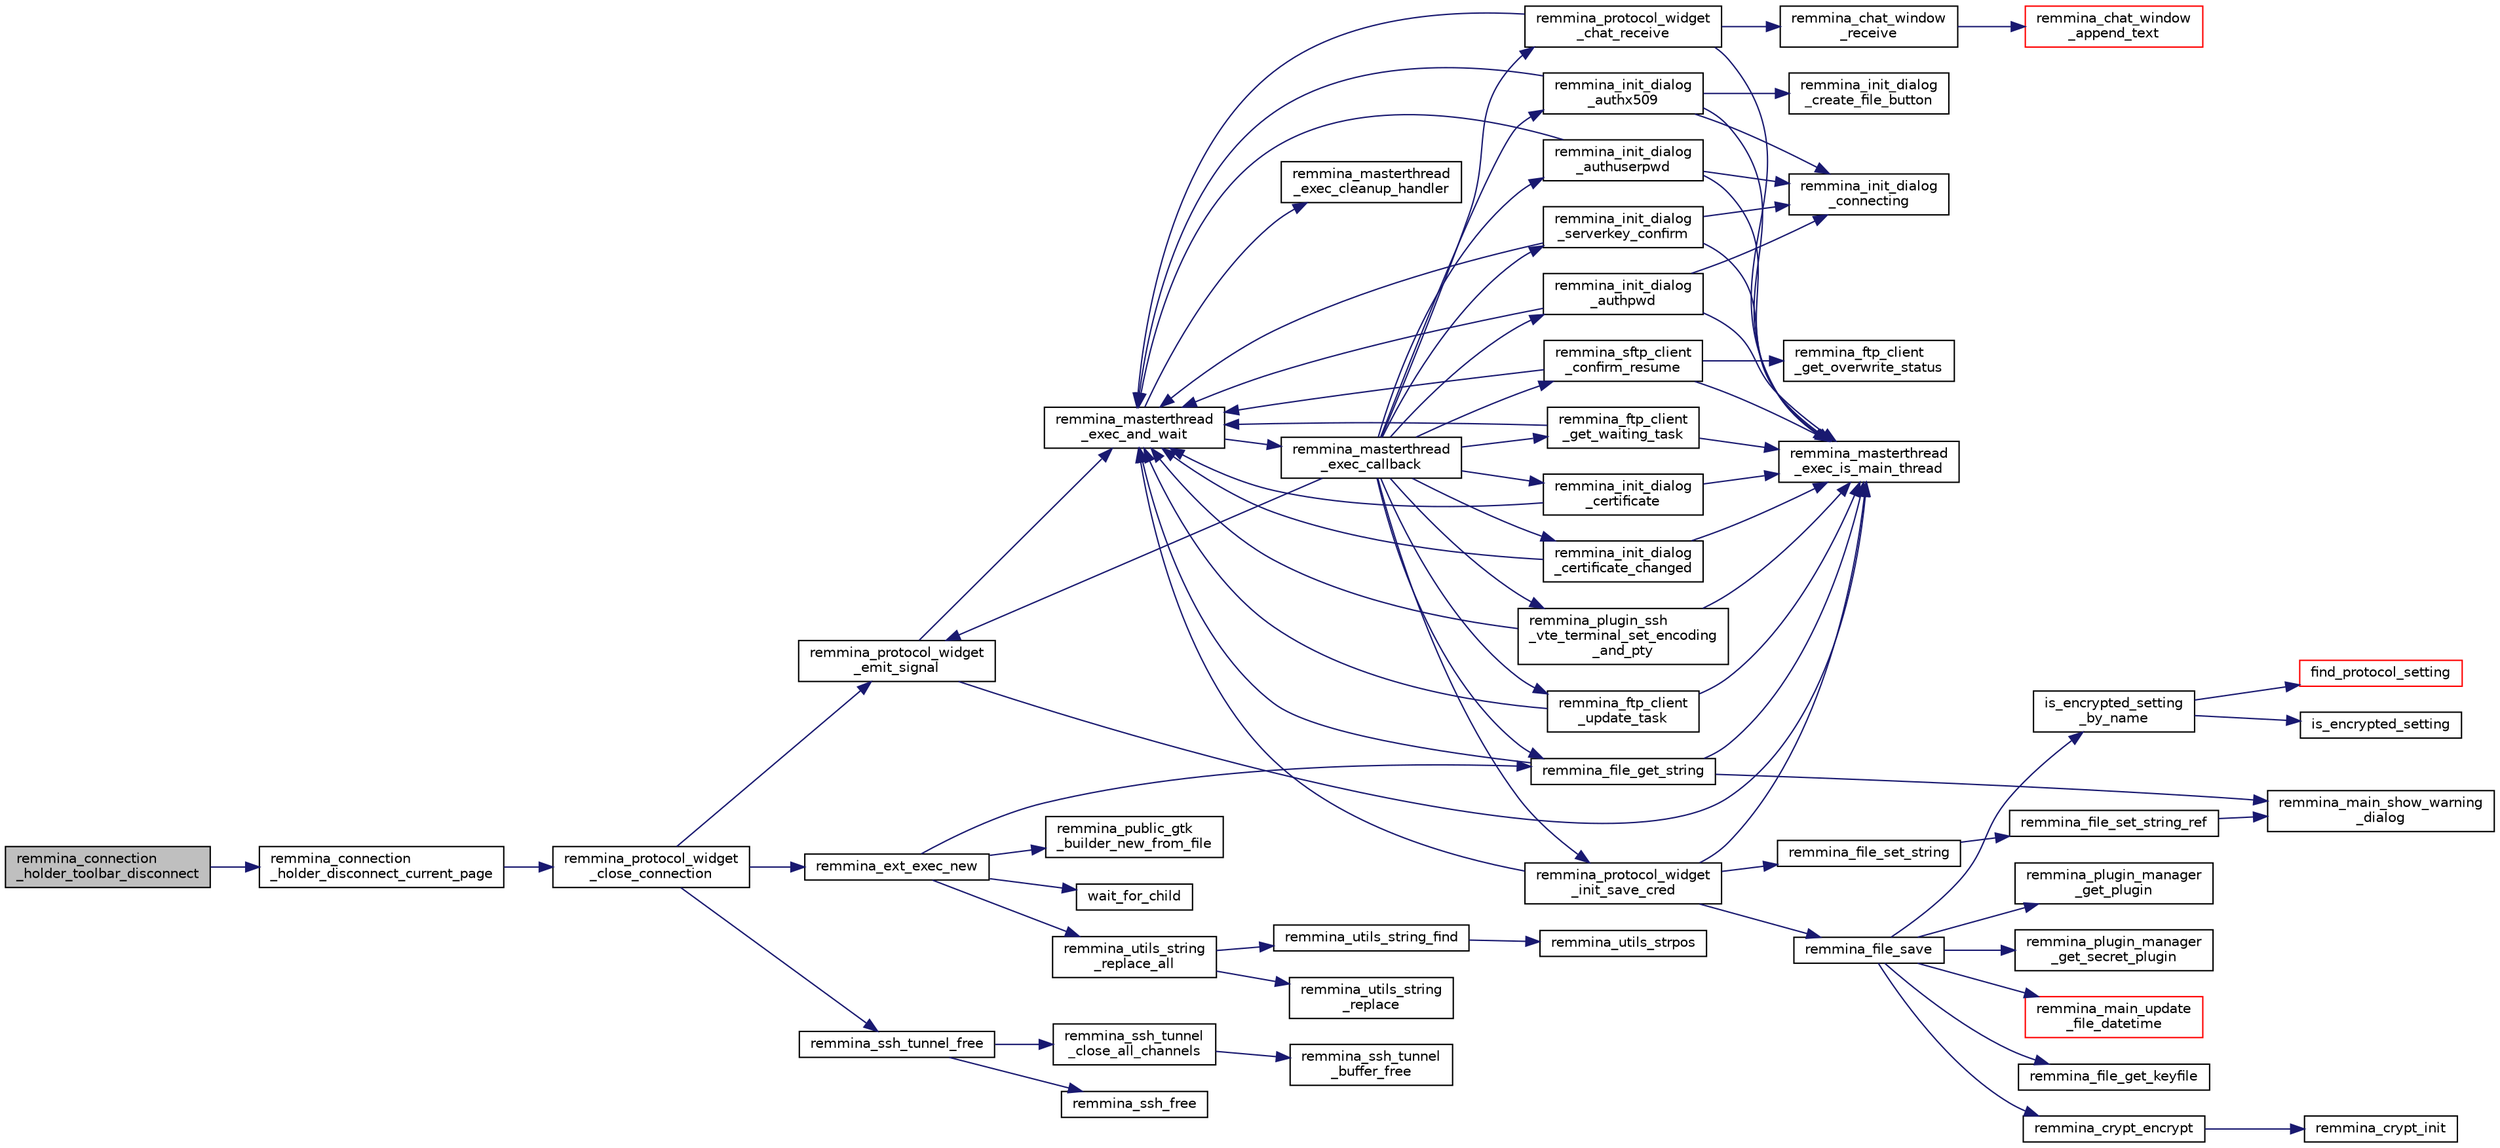 digraph "remmina_connection_holder_toolbar_disconnect"
{
  edge [fontname="Helvetica",fontsize="10",labelfontname="Helvetica",labelfontsize="10"];
  node [fontname="Helvetica",fontsize="10",shape=record];
  rankdir="LR";
  Node6339 [label="remmina_connection\l_holder_toolbar_disconnect",height=0.2,width=0.4,color="black", fillcolor="grey75", style="filled", fontcolor="black"];
  Node6339 -> Node6340 [color="midnightblue",fontsize="10",style="solid",fontname="Helvetica"];
  Node6340 [label="remmina_connection\l_holder_disconnect_current_page",height=0.2,width=0.4,color="black", fillcolor="white", style="filled",URL="$remmina__connection__window_8c.html#a1e4264610577737355a72e95d37787f7"];
  Node6340 -> Node6341 [color="midnightblue",fontsize="10",style="solid",fontname="Helvetica"];
  Node6341 [label="remmina_protocol_widget\l_close_connection",height=0.2,width=0.4,color="black", fillcolor="white", style="filled",URL="$remmina__protocol__widget_8c.html#a326a430fe4d298e3564d9fd5b7945a82"];
  Node6341 -> Node6342 [color="midnightblue",fontsize="10",style="solid",fontname="Helvetica"];
  Node6342 [label="remmina_protocol_widget\l_emit_signal",height=0.2,width=0.4,color="black", fillcolor="white", style="filled",URL="$remmina__protocol__widget_8c.html#ac3e5a7f14aef4adb2e57d35e9c180b3b"];
  Node6342 -> Node6343 [color="midnightblue",fontsize="10",style="solid",fontname="Helvetica"];
  Node6343 [label="remmina_masterthread\l_exec_is_main_thread",height=0.2,width=0.4,color="black", fillcolor="white", style="filled",URL="$remmina__masterthread__exec_8c.html#a3a52e863a3a3da6da6bb5d36c13b7ff4"];
  Node6342 -> Node6344 [color="midnightblue",fontsize="10",style="solid",fontname="Helvetica"];
  Node6344 [label="remmina_masterthread\l_exec_and_wait",height=0.2,width=0.4,color="black", fillcolor="white", style="filled",URL="$remmina__masterthread__exec_8c.html#a14628c2470cac50e87916a70ea05c97d"];
  Node6344 -> Node6345 [color="midnightblue",fontsize="10",style="solid",fontname="Helvetica"];
  Node6345 [label="remmina_masterthread\l_exec_cleanup_handler",height=0.2,width=0.4,color="black", fillcolor="white", style="filled",URL="$remmina__masterthread__exec_8c.html#a94985f15fd0d27c037824ee90b0ecd3c"];
  Node6344 -> Node6346 [color="midnightblue",fontsize="10",style="solid",fontname="Helvetica"];
  Node6346 [label="remmina_masterthread\l_exec_callback",height=0.2,width=0.4,color="black", fillcolor="white", style="filled",URL="$remmina__masterthread__exec_8c.html#ae5c4d736f1856249c255430e010a179f"];
  Node6346 -> Node6347 [color="midnightblue",fontsize="10",style="solid",fontname="Helvetica"];
  Node6347 [label="remmina_protocol_widget\l_init_save_cred",height=0.2,width=0.4,color="black", fillcolor="white", style="filled",URL="$remmina__protocol__widget_8c.html#a7ac09ee83afa8a1a60cadf56b0ec83a6"];
  Node6347 -> Node6343 [color="midnightblue",fontsize="10",style="solid",fontname="Helvetica"];
  Node6347 -> Node6344 [color="midnightblue",fontsize="10",style="solid",fontname="Helvetica"];
  Node6347 -> Node6348 [color="midnightblue",fontsize="10",style="solid",fontname="Helvetica"];
  Node6348 [label="remmina_file_set_string",height=0.2,width=0.4,color="black", fillcolor="white", style="filled",URL="$remmina__file_8c.html#a85ca1ca2d0bf9ef29e490c6f4527a954"];
  Node6348 -> Node6349 [color="midnightblue",fontsize="10",style="solid",fontname="Helvetica"];
  Node6349 [label="remmina_file_set_string_ref",height=0.2,width=0.4,color="black", fillcolor="white", style="filled",URL="$remmina__file_8c.html#a74951c1067a1a5e1341f5e1c1206dec6"];
  Node6349 -> Node6350 [color="midnightblue",fontsize="10",style="solid",fontname="Helvetica"];
  Node6350 [label="remmina_main_show_warning\l_dialog",height=0.2,width=0.4,color="black", fillcolor="white", style="filled",URL="$remmina__main_8c.html#ad99b9c0bf2fa8c166a8b4a09e06ffdf7"];
  Node6347 -> Node6351 [color="midnightblue",fontsize="10",style="solid",fontname="Helvetica"];
  Node6351 [label="remmina_file_save",height=0.2,width=0.4,color="black", fillcolor="white", style="filled",URL="$remmina__file_8c.html#a8c893a5deec9bc446bd89cc9973416c7"];
  Node6351 -> Node6352 [color="midnightblue",fontsize="10",style="solid",fontname="Helvetica"];
  Node6352 [label="remmina_file_get_keyfile",height=0.2,width=0.4,color="black", fillcolor="white", style="filled",URL="$remmina__file_8c.html#a89ec355adbf6e03ad16d7faf810af46f"];
  Node6351 -> Node6353 [color="midnightblue",fontsize="10",style="solid",fontname="Helvetica"];
  Node6353 [label="remmina_plugin_manager\l_get_plugin",height=0.2,width=0.4,color="black", fillcolor="white", style="filled",URL="$remmina__plugin__manager_8c.html#a3872c8656a8a3d5147bcc603471c1932"];
  Node6351 -> Node6354 [color="midnightblue",fontsize="10",style="solid",fontname="Helvetica"];
  Node6354 [label="remmina_plugin_manager\l_get_secret_plugin",height=0.2,width=0.4,color="black", fillcolor="white", style="filled",URL="$remmina__plugin__manager_8c.html#ad380a98f6624aa8c830015c8b428b7b4"];
  Node6351 -> Node6355 [color="midnightblue",fontsize="10",style="solid",fontname="Helvetica"];
  Node6355 [label="is_encrypted_setting\l_by_name",height=0.2,width=0.4,color="black", fillcolor="white", style="filled",URL="$remmina__file_8c.html#a72580559fa04082418a993fec4c77281"];
  Node6355 -> Node6356 [color="midnightblue",fontsize="10",style="solid",fontname="Helvetica"];
  Node6356 [label="find_protocol_setting",height=0.2,width=0.4,color="red", fillcolor="white", style="filled",URL="$remmina__file_8c.html#acc88ee6f5ba73bf9c3b05ab9368c952f"];
  Node6355 -> Node6358 [color="midnightblue",fontsize="10",style="solid",fontname="Helvetica"];
  Node6358 [label="is_encrypted_setting",height=0.2,width=0.4,color="black", fillcolor="white", style="filled",URL="$remmina__file_8c.html#a29920ae737817d3f6c673bacbbf11ca1"];
  Node6351 -> Node6359 [color="midnightblue",fontsize="10",style="solid",fontname="Helvetica"];
  Node6359 [label="remmina_crypt_encrypt",height=0.2,width=0.4,color="black", fillcolor="white", style="filled",URL="$remmina__crypt_8c.html#aa02cf0fed3eb68d6a89815c3ba3bf7b1"];
  Node6359 -> Node6360 [color="midnightblue",fontsize="10",style="solid",fontname="Helvetica"];
  Node6360 [label="remmina_crypt_init",height=0.2,width=0.4,color="black", fillcolor="white", style="filled",URL="$remmina__crypt_8c.html#ae097c169aefdd5d83a57fc1bde511171"];
  Node6351 -> Node6361 [color="midnightblue",fontsize="10",style="solid",fontname="Helvetica"];
  Node6361 [label="remmina_main_update\l_file_datetime",height=0.2,width=0.4,color="red", fillcolor="white", style="filled",URL="$remmina__main_8c.html#a5ae0372dafe41f96a09097c07d1b270a"];
  Node6346 -> Node6395 [color="midnightblue",fontsize="10",style="solid",fontname="Helvetica"];
  Node6395 [label="remmina_protocol_widget\l_chat_receive",height=0.2,width=0.4,color="black", fillcolor="white", style="filled",URL="$remmina__protocol__widget_8c.html#ae2522242b3f39ee84ee8cf75170de0c0"];
  Node6395 -> Node6343 [color="midnightblue",fontsize="10",style="solid",fontname="Helvetica"];
  Node6395 -> Node6344 [color="midnightblue",fontsize="10",style="solid",fontname="Helvetica"];
  Node6395 -> Node6396 [color="midnightblue",fontsize="10",style="solid",fontname="Helvetica"];
  Node6396 [label="remmina_chat_window\l_receive",height=0.2,width=0.4,color="black", fillcolor="white", style="filled",URL="$remmina__chat__window_8c.html#a45724aed5474dd741563ffbf89237022"];
  Node6396 -> Node6397 [color="midnightblue",fontsize="10",style="solid",fontname="Helvetica"];
  Node6397 [label="remmina_chat_window\l_append_text",height=0.2,width=0.4,color="red", fillcolor="white", style="filled",URL="$remmina__chat__window_8c.html#adfffc86df4856aabe2593de07742985f"];
  Node6346 -> Node6375 [color="midnightblue",fontsize="10",style="solid",fontname="Helvetica"];
  Node6375 [label="remmina_file_get_string",height=0.2,width=0.4,color="black", fillcolor="white", style="filled",URL="$remmina__file_8c.html#a8eb1b213d9d08c6ad13683ce05f4355e"];
  Node6375 -> Node6343 [color="midnightblue",fontsize="10",style="solid",fontname="Helvetica"];
  Node6375 -> Node6344 [color="midnightblue",fontsize="10",style="solid",fontname="Helvetica"];
  Node6375 -> Node6350 [color="midnightblue",fontsize="10",style="solid",fontname="Helvetica"];
  Node6346 -> Node6399 [color="midnightblue",fontsize="10",style="solid",fontname="Helvetica"];
  Node6399 [label="remmina_init_dialog\l_serverkey_confirm",height=0.2,width=0.4,color="black", fillcolor="white", style="filled",URL="$remmina__init__dialog_8c.html#a11fba22fe5f7f85985e01b499a52e534"];
  Node6399 -> Node6343 [color="midnightblue",fontsize="10",style="solid",fontname="Helvetica"];
  Node6399 -> Node6344 [color="midnightblue",fontsize="10",style="solid",fontname="Helvetica"];
  Node6399 -> Node6400 [color="midnightblue",fontsize="10",style="solid",fontname="Helvetica"];
  Node6400 [label="remmina_init_dialog\l_connecting",height=0.2,width=0.4,color="black", fillcolor="white", style="filled",URL="$remmina__init__dialog_8c.html#a7602c5b714e02a10506977dd983e7446"];
  Node6346 -> Node6401 [color="midnightblue",fontsize="10",style="solid",fontname="Helvetica"];
  Node6401 [label="remmina_init_dialog\l_authpwd",height=0.2,width=0.4,color="black", fillcolor="white", style="filled",URL="$remmina__init__dialog_8c.html#a755fc90b41b65cd6106915ab501433fa"];
  Node6401 -> Node6343 [color="midnightblue",fontsize="10",style="solid",fontname="Helvetica"];
  Node6401 -> Node6344 [color="midnightblue",fontsize="10",style="solid",fontname="Helvetica"];
  Node6401 -> Node6400 [color="midnightblue",fontsize="10",style="solid",fontname="Helvetica"];
  Node6346 -> Node6402 [color="midnightblue",fontsize="10",style="solid",fontname="Helvetica"];
  Node6402 [label="remmina_init_dialog\l_authuserpwd",height=0.2,width=0.4,color="black", fillcolor="white", style="filled",URL="$remmina__init__dialog_8c.html#ad941f2348cd1752fc9d58c263690726c"];
  Node6402 -> Node6343 [color="midnightblue",fontsize="10",style="solid",fontname="Helvetica"];
  Node6402 -> Node6344 [color="midnightblue",fontsize="10",style="solid",fontname="Helvetica"];
  Node6402 -> Node6400 [color="midnightblue",fontsize="10",style="solid",fontname="Helvetica"];
  Node6346 -> Node6403 [color="midnightblue",fontsize="10",style="solid",fontname="Helvetica"];
  Node6403 [label="remmina_init_dialog\l_certificate",height=0.2,width=0.4,color="black", fillcolor="white", style="filled",URL="$remmina__init__dialog_8c.html#abd47233840e1eefc1d511bc4e153b98b"];
  Node6403 -> Node6343 [color="midnightblue",fontsize="10",style="solid",fontname="Helvetica"];
  Node6403 -> Node6344 [color="midnightblue",fontsize="10",style="solid",fontname="Helvetica"];
  Node6346 -> Node6404 [color="midnightblue",fontsize="10",style="solid",fontname="Helvetica"];
  Node6404 [label="remmina_init_dialog\l_certificate_changed",height=0.2,width=0.4,color="black", fillcolor="white", style="filled",URL="$remmina__init__dialog_8c.html#a07e0824fe19e8169d076878aca502fc8"];
  Node6404 -> Node6343 [color="midnightblue",fontsize="10",style="solid",fontname="Helvetica"];
  Node6404 -> Node6344 [color="midnightblue",fontsize="10",style="solid",fontname="Helvetica"];
  Node6346 -> Node6405 [color="midnightblue",fontsize="10",style="solid",fontname="Helvetica"];
  Node6405 [label="remmina_init_dialog\l_authx509",height=0.2,width=0.4,color="black", fillcolor="white", style="filled",URL="$remmina__init__dialog_8c.html#a022dc4f1c87b00dac294837358394ddf"];
  Node6405 -> Node6343 [color="midnightblue",fontsize="10",style="solid",fontname="Helvetica"];
  Node6405 -> Node6344 [color="midnightblue",fontsize="10",style="solid",fontname="Helvetica"];
  Node6405 -> Node6406 [color="midnightblue",fontsize="10",style="solid",fontname="Helvetica"];
  Node6406 [label="remmina_init_dialog\l_create_file_button",height=0.2,width=0.4,color="black", fillcolor="white", style="filled",URL="$remmina__init__dialog_8c.html#ad583daf796f4a3c43dbcce49ebcf240f"];
  Node6405 -> Node6400 [color="midnightblue",fontsize="10",style="solid",fontname="Helvetica"];
  Node6346 -> Node6407 [color="midnightblue",fontsize="10",style="solid",fontname="Helvetica"];
  Node6407 [label="remmina_ftp_client\l_update_task",height=0.2,width=0.4,color="black", fillcolor="white", style="filled",URL="$remmina__ftp__client_8c.html#ad96358f40ab056c91f796ddda886a1dd"];
  Node6407 -> Node6343 [color="midnightblue",fontsize="10",style="solid",fontname="Helvetica"];
  Node6407 -> Node6344 [color="midnightblue",fontsize="10",style="solid",fontname="Helvetica"];
  Node6346 -> Node6408 [color="midnightblue",fontsize="10",style="solid",fontname="Helvetica"];
  Node6408 [label="remmina_ftp_client\l_get_waiting_task",height=0.2,width=0.4,color="black", fillcolor="white", style="filled",URL="$remmina__ftp__client_8c.html#a33e4993b60c36eae89a6a0a943d28141"];
  Node6408 -> Node6343 [color="midnightblue",fontsize="10",style="solid",fontname="Helvetica"];
  Node6408 -> Node6344 [color="midnightblue",fontsize="10",style="solid",fontname="Helvetica"];
  Node6346 -> Node6342 [color="midnightblue",fontsize="10",style="solid",fontname="Helvetica"];
  Node6346 -> Node6409 [color="midnightblue",fontsize="10",style="solid",fontname="Helvetica"];
  Node6409 [label="remmina_sftp_client\l_confirm_resume",height=0.2,width=0.4,color="black", fillcolor="white", style="filled",URL="$remmina__sftp__client_8c.html#a138904893cb9c7f6535b8dfc7ba17e33"];
  Node6409 -> Node6410 [color="midnightblue",fontsize="10",style="solid",fontname="Helvetica"];
  Node6410 [label="remmina_ftp_client\l_get_overwrite_status",height=0.2,width=0.4,color="black", fillcolor="white", style="filled",URL="$remmina__ftp__client_8c.html#a20d0575c04eb24553aeba7d0316e7a2e"];
  Node6409 -> Node6343 [color="midnightblue",fontsize="10",style="solid",fontname="Helvetica"];
  Node6409 -> Node6344 [color="midnightblue",fontsize="10",style="solid",fontname="Helvetica"];
  Node6346 -> Node6411 [color="midnightblue",fontsize="10",style="solid",fontname="Helvetica"];
  Node6411 [label="remmina_plugin_ssh\l_vte_terminal_set_encoding\l_and_pty",height=0.2,width=0.4,color="black", fillcolor="white", style="filled",URL="$remmina__ssh__plugin_8c.html#adc8e3776e67abca9ab913bc33172e4ce"];
  Node6411 -> Node6343 [color="midnightblue",fontsize="10",style="solid",fontname="Helvetica"];
  Node6411 -> Node6344 [color="midnightblue",fontsize="10",style="solid",fontname="Helvetica"];
  Node6341 -> Node6412 [color="midnightblue",fontsize="10",style="solid",fontname="Helvetica"];
  Node6412 [label="remmina_ssh_tunnel_free",height=0.2,width=0.4,color="black", fillcolor="white", style="filled",URL="$remmina__ssh_8c.html#a223f8dd7a678bcec2ece40a2d8f7ea06"];
  Node6412 -> Node6413 [color="midnightblue",fontsize="10",style="solid",fontname="Helvetica"];
  Node6413 [label="remmina_ssh_tunnel\l_close_all_channels",height=0.2,width=0.4,color="black", fillcolor="white", style="filled",URL="$remmina__ssh_8c.html#a0a0aff99448b4eec63bf11d7a4bb9ab7"];
  Node6413 -> Node6414 [color="midnightblue",fontsize="10",style="solid",fontname="Helvetica"];
  Node6414 [label="remmina_ssh_tunnel\l_buffer_free",height=0.2,width=0.4,color="black", fillcolor="white", style="filled",URL="$remmina__ssh_8c.html#a2dc66f410992afe4c2b9ad5bda770d6c"];
  Node6412 -> Node6415 [color="midnightblue",fontsize="10",style="solid",fontname="Helvetica"];
  Node6415 [label="remmina_ssh_free",height=0.2,width=0.4,color="black", fillcolor="white", style="filled",URL="$remmina__ssh_8c.html#acdb9f57d2f9b47913715a8d8a0ea0c02"];
  Node6341 -> Node6416 [color="midnightblue",fontsize="10",style="solid",fontname="Helvetica"];
  Node6416 [label="remmina_ext_exec_new",height=0.2,width=0.4,color="black", fillcolor="white", style="filled",URL="$remmina__ext__exec_8c.html#a7c81795162a70d06294fdf935ea210d7"];
  Node6416 -> Node6375 [color="midnightblue",fontsize="10",style="solid",fontname="Helvetica"];
  Node6416 -> Node6417 [color="midnightblue",fontsize="10",style="solid",fontname="Helvetica"];
  Node6417 [label="remmina_utils_string\l_replace_all",height=0.2,width=0.4,color="black", fillcolor="white", style="filled",URL="$remmina__utils_8c.html#ac804e6111e538ee2fa425b8b6fd1fb66",tooltip="Replaces all occurrences of needle in haystack with replace. "];
  Node6417 -> Node6418 [color="midnightblue",fontsize="10",style="solid",fontname="Helvetica"];
  Node6418 [label="remmina_utils_string_find",height=0.2,width=0.4,color="black", fillcolor="white", style="filled",URL="$remmina__utils_8c.html#a75eb5f79df692dfe4db221d03a5fa355"];
  Node6418 -> Node6419 [color="midnightblue",fontsize="10",style="solid",fontname="Helvetica"];
  Node6419 [label="remmina_utils_strpos",height=0.2,width=0.4,color="black", fillcolor="white", style="filled",URL="$remmina__utils_8c.html#ae4318060ee81f8fbd907904892dd71d3"];
  Node6417 -> Node6420 [color="midnightblue",fontsize="10",style="solid",fontname="Helvetica"];
  Node6420 [label="remmina_utils_string\l_replace",height=0.2,width=0.4,color="black", fillcolor="white", style="filled",URL="$remmina__utils_8c.html#aa6859a61aa28f46591750c9afdef66f4"];
  Node6416 -> Node6421 [color="midnightblue",fontsize="10",style="solid",fontname="Helvetica"];
  Node6421 [label="remmina_public_gtk\l_builder_new_from_file",height=0.2,width=0.4,color="black", fillcolor="white", style="filled",URL="$remmina__public_8c.html#a3031598a6e4f67d1519d8e5afba7da41"];
  Node6416 -> Node6422 [color="midnightblue",fontsize="10",style="solid",fontname="Helvetica"];
  Node6422 [label="wait_for_child",height=0.2,width=0.4,color="black", fillcolor="white", style="filled",URL="$remmina__ext__exec_8c.html#aa063217311c67408819a2c1b86ff92dd"];
}
